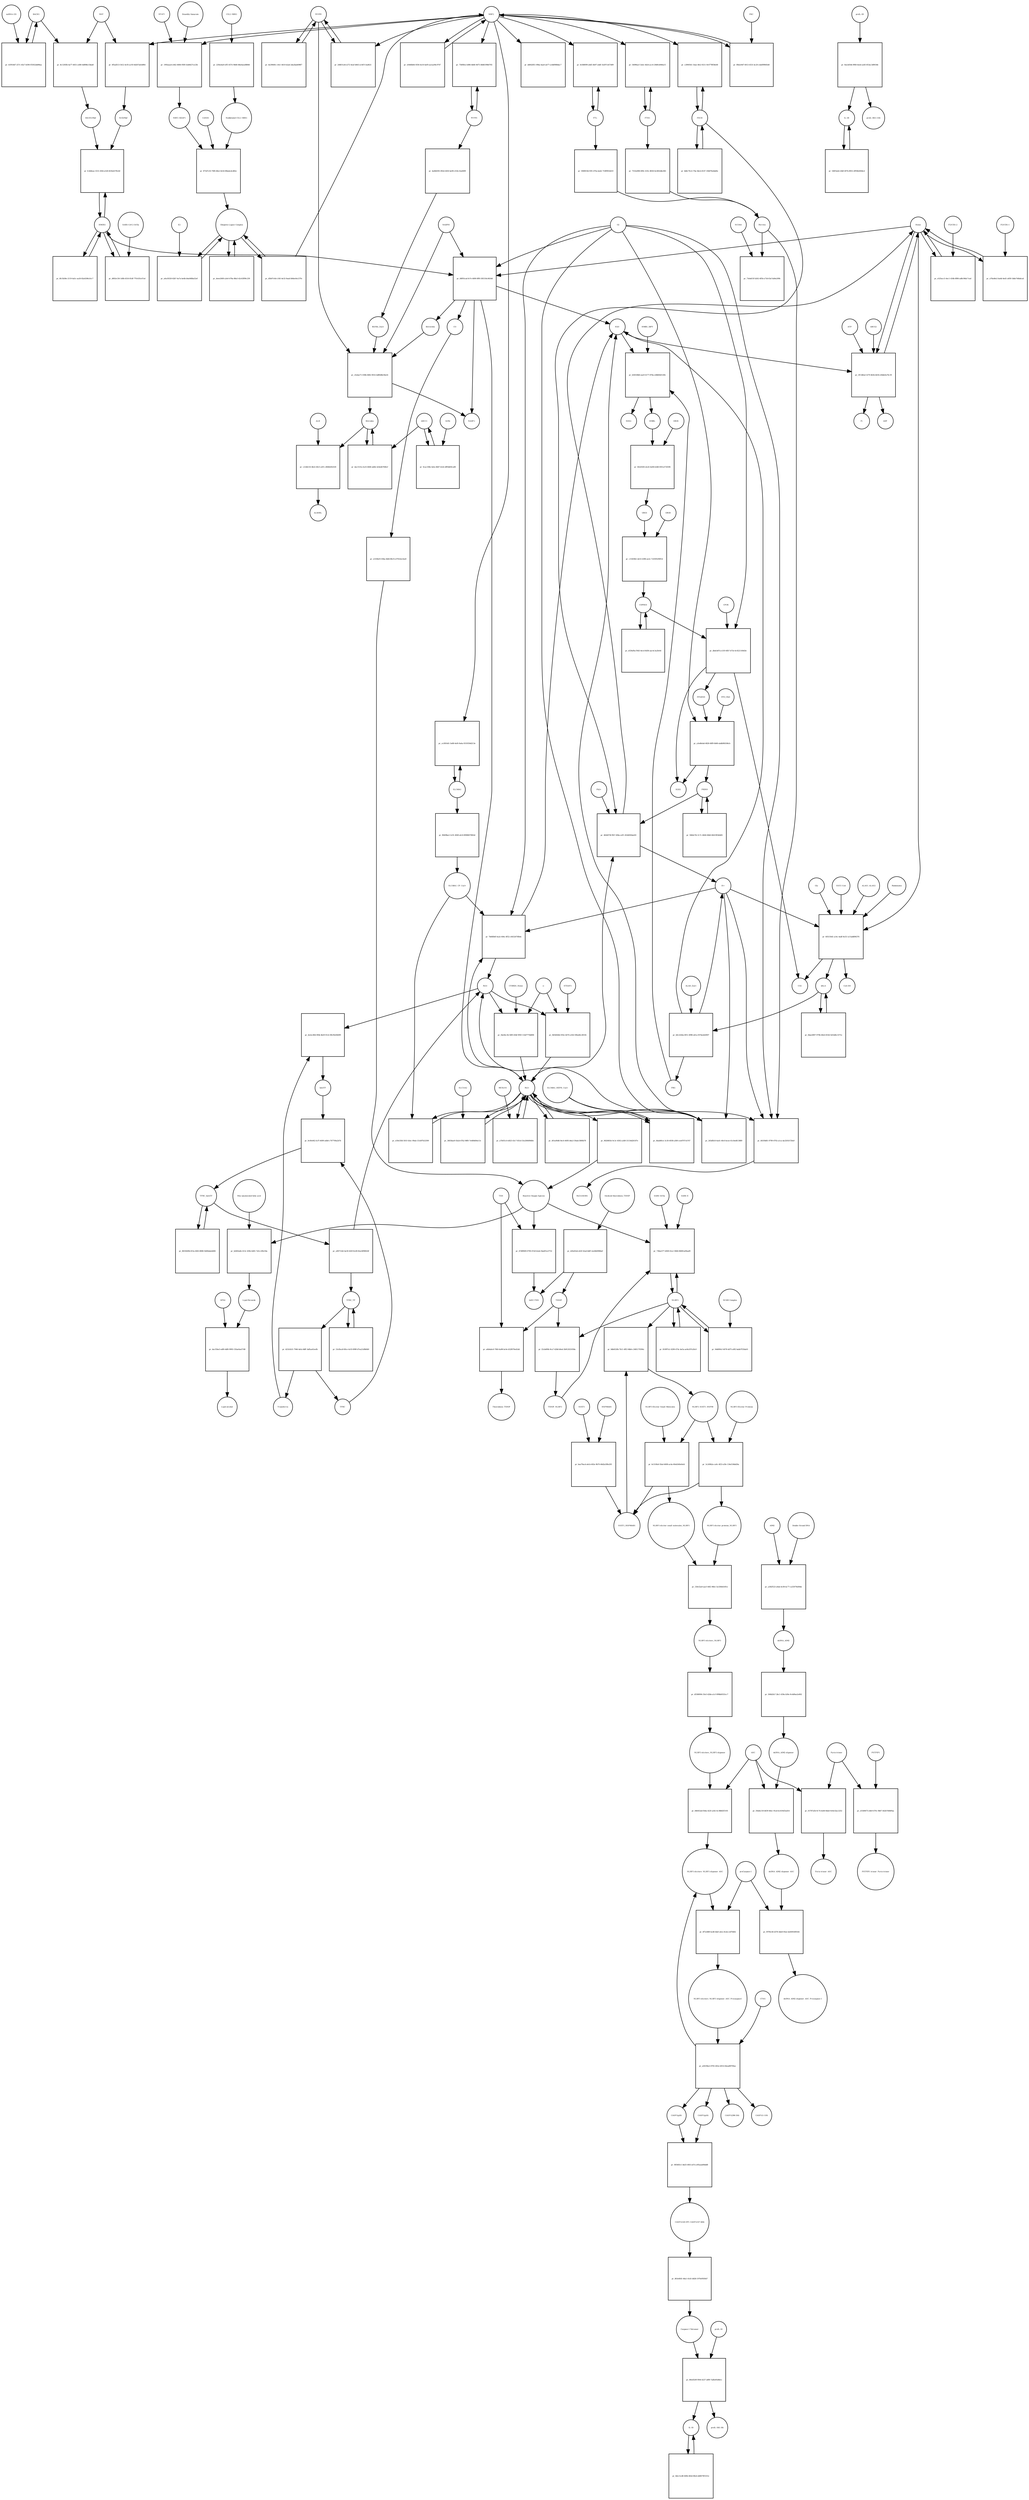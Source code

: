 strict digraph  {
Heme [annotation="urn_miriam_obo.chebi_CHEBI%3A30413", bipartite=0, cls="simple chemical", fontsize=4, label=Heme, shape=circle];
"pr_68f93cad-fe7e-4690-8ff6-585156c843dd" [annotation="", bipartite=1, cls=process, fontsize=4, label="pr_68f93cad-fe7e-4690-8ff6-585156c843dd", shape=square];
Biliverdin [annotation="urn_miriam_obo.chebi_CHEBI%3A17033", bipartite=0, cls="simple chemical", fontsize=4, label=Biliverdin, shape=circle];
HMOX1 [annotation=urn_miriam_uniprot_P09601, bipartite=0, cls=macromolecule, fontsize=4, label=HMOX1, shape=circle];
O2 [annotation="urn_miriam_obo.chebi_CHEBI%3A15379", bipartite=0, cls="simple chemical", fontsize=4, label=O2, shape=circle];
NADPH [annotation="urn_miriam_obo.chebi_CHEBI%3A16474", bipartite=0, cls="simple chemical", fontsize=4, label=NADPH, shape=circle];
H2O [annotation="urn_miriam_obo.chebi_CHEBI%3A15377", bipartite=0, cls="simple chemical", fontsize=4, label=H2O, shape=circle];
"Fe2+" [annotation="urn_miriam_obo.chebi_CHEBI%3A29033", bipartite=0, cls="simple chemical", fontsize=4, label="Fe2+", shape=circle];
"NADP+" [annotation="urn_miriam_obo.chebi_CHEBI%3A18009", bipartite=0, cls="simple chemical", fontsize=4, label="NADP+", shape=circle];
CO [annotation="urn_miriam_obo.chebi_CHEBI%3A17245", bipartite=0, cls="simple chemical", fontsize=4, label=CO, shape=circle];
"pr_e525acc5-4ec1-434b-8f86-ad8c96dc7cad" [annotation="", bipartite=1, cls=process, fontsize=4, label="pr_e525acc5-4ec1-434b-8f86-ad8c96dc7cad", shape=square];
"FLVCR1-2" [annotation=urn_miriam_uniprot_Q9Y5Y0, bipartite=0, cls=macromolecule, fontsize=4, label="FLVCR1-2", shape=circle];
"pr_cfedae71-038b-4682-9032-bd80d8e58a54" [annotation="", bipartite=1, cls=process, fontsize=4, label="pr_cfedae71-038b-4682-9032-bd80d8e58a54", shape=square];
Bilirubin [annotation="urn_miriam_obo.chebi_CHEBI%3A16990", bipartite=0, cls="simple chemical", fontsize=4, label=Bilirubin, shape=circle];
BLVRB [annotation=urn_miriam_uniprot_P30043, bipartite=0, cls=macromolecule, fontsize=4, label=BLVRB, shape=circle];
"BLVRA_Zn2+" [annotation="urn_miriam_obo.chebi_CHEBI%3A29805|urn_miriam_uniprot_P53004", bipartite=0, cls=complex, fontsize=4, label="BLVRA_Zn2+", shape=circle];
"pr_dac1531e-fa33-4640-ab6b-3e9a4b7046cf" [annotation="", bipartite=1, cls=process, fontsize=4, label="pr_dac1531e-fa33-4640-ab6b-3e9a4b7046cf", shape=square];
ABCC1 [annotation=urn_miriam_uniprot_P02768, bipartite=0, cls=macromolecule, fontsize=4, label=ABCC1, shape=circle];
"pr_c21db116-4b22-40c5-a5f1-c864fefb1630" [annotation="", bipartite=1, cls=process, fontsize=4, label="pr_c21db116-4b22-40c5-a5f1-c864fefb1630", shape=square];
ALB [annotation=urn_miriam_uniprot_P02768, bipartite=0, cls=macromolecule, fontsize=4, label=ALB, shape=circle];
"ALB/BIL" [annotation="urn_miriam_uniprot_P02768|urn_miriam_obo.chebi_CHEBI%3A16990", bipartite=0, cls=complex, fontsize=4, label="ALB/BIL", shape=circle];
NRF2 [annotation="", bipartite=0, cls=macromolecule, fontsize=4, label=NRF2, shape=circle];
"pr_0f5ad513-5412-4c05-ac93-6d267ab5d9fd" [annotation="", bipartite=1, cls=process, fontsize=4, label="pr_0f5ad513-5412-4c05-ac93-6d267ab5d9fd", shape=square];
MAF [annotation=urn_miriam_uniprot_O75444, bipartite=0, cls=macromolecule, fontsize=4, label=MAF, shape=circle];
"Nrf2/Maf" [annotation="", bipartite=0, cls=complex, fontsize=4, label="Nrf2/Maf", shape=circle];
"pr_8c1205fb-4a77-4651-a580-4d898e13babf" [annotation="", bipartite=1, cls=process, fontsize=4, label="pr_8c1205fb-4a77-4651-a580-4d898e13babf", shape=square];
BACH1 [annotation=urn_miriam_uniprot_O14867, bipartite=0, cls=macromolecule, fontsize=4, label=BACH1, shape=circle];
"BACH1/Maf" [annotation="", bipartite=0, cls=complex, fontsize=4, label="BACH1/Maf", shape=circle];
"pr_41f918d7-257c-45e7-b590-f55922dd96aa" [annotation="", bipartite=1, cls=process, fontsize=4, label="pr_41f918d7-257c-45e7-b590-f55922dd96aa", shape=square];
"miRNA-155" [annotation=urn_miriam_ncbigene_406947, bipartite=0, cls="nucleic acid feature", fontsize=4, label="miRNA-155", shape=circle];
"pr_fc4d4eac-f231-45fd-a528-825fa6378cb0" [annotation="", bipartite=1, cls=process, fontsize=4, label="pr_fc4d4eac-f231-45fd-a528-825fa6378cb0", shape=square];
PRIN9 [annotation="urn_miriam_obo.chebi_CHEBI%3A15430", bipartite=0, cls="simple chemical", fontsize=4, label=PRIN9, shape=circle];
"pr_4644074f-ffb7-494a-a2f1-454465fdad20" [annotation="", bipartite=1, cls=process, fontsize=4, label="pr_4644074f-ffb7-494a-a2f1-454465fdad20", shape=square];
FECH [annotation=urn_miriam_uniprot_P22830, bipartite=0, cls=macromolecule, fontsize=4, label=FECH, shape=circle];
"Pb2+" [annotation="urn_miriam_obo.chebi_CHEBI%3A27889", bipartite=0, cls="simple chemical", fontsize=4, label="Pb2+", shape=circle];
"H+" [annotation="urn_miriam_obo.chebi_CHEBI%3A15378", bipartite=0, cls="simple chemical", fontsize=4, label="H+", shape=circle];
"SUCC-CoA" [annotation="urn_miriam_obo.chebi_CHEBI%3A57292", bipartite=0, cls="simple chemical", fontsize=4, label="SUCC-CoA", shape=circle];
"pr_605150d1-a14c-4adf-9e35-1a7add896376" [annotation="", bipartite=1, cls=process, fontsize=4, label="pr_605150d1-a14c-4adf-9e35-1a7add896376", shape=square];
dALA [annotation="urn_miriam_obo.chebi_CHEBI%3A356416", bipartite=0, cls="simple chemical", fontsize=4, label=dALA, shape=circle];
ALAS1_ALAS2 [annotation="urn_miriam_uniprot_P13196|urn_miriam_uniprot_P22557", bipartite=0, cls=complex, fontsize=4, label=ALAS1_ALAS2, shape=circle];
Panhematin [annotation="urn_miriam_obo.chebi_CHEBI%3A50385", bipartite=0, cls="simple chemical", fontsize=4, label=Panhematin, shape=circle];
Gly [annotation="urn_miriam_obo.chebi_CHEBI%3A57305", bipartite=0, cls="simple chemical", fontsize=4, label=Gly, shape=circle];
"CoA-SH" [annotation="urn_miriam_obo.chebi_CHEBI%3A15346", bipartite=0, cls="simple chemical", fontsize=4, label="CoA-SH", shape=circle];
CO2 [annotation="urn_miriam_obo.chebi_CHEBI%3A16526", bipartite=0, cls="simple chemical", fontsize=4, label=CO2, shape=circle];
"pr_1992aaa4-e442-4684-95f8-5eb8427ce23b" [annotation="", bipartite=1, cls=process, fontsize=4, label="pr_1992aaa4-e442-4684-95f8-5eb8427ce23b", shape=square];
KEAP1 [annotation=urn_miriam_uniprot_Q14145, bipartite=0, cls=macromolecule, fontsize=4, label=KEAP1, shape=circle];
NRF2_KEAP1 [annotation="urn_miriam_uniprot_Q14145|urn_miriam_uniprot_Q16236", bipartite=0, cls=complex, fontsize=4, label=NRF2_KEAP1, shape=circle];
"Dimethly fumarate" [annotation="urn_miriam_obo.chebi_CHEBI%3A76004", bipartite=0, cls="simple chemical", fontsize=4, label="Dimethly fumarate", shape=circle];
"Ubiquitin Ligase Complex" [annotation="urn_miriam_uniprot_Q14145|urn_miriam_uniprot_Q15843|urn_miriam_uniprot_Q13618|urn_miriam_uniprot_P62877|urn_miriam_uniprot_Q16236|urn_miriam_uniprot_P0CG48|urn_miriam_pubmed_19940261|urn_miriam_interpro_IPR000608", bipartite=0, cls=complex, fontsize=4, label="Ubiquitin Ligase Complex", shape=circle];
"pr_deee2600-a3e0-478a-88a5-42c63f99c239" [annotation="", bipartite=1, cls=process, fontsize=4, label="pr_deee2600-a3e0-478a-88a5-42c63f99c239", shape=square];
"pr_b0c2244a-6f51-4996-a61a-f474ea0ef697" [annotation="", bipartite=1, cls=process, fontsize=4, label="pr_b0c2244a-6f51-4996-a61a-f474ea0ef697", shape=square];
PBG [annotation="urn_miriam_obo.chebi_CHEBI%3A58126", bipartite=0, cls="simple chemical", fontsize=4, label=PBG, shape=circle];
"ALAD_Zn2+" [annotation="urn_miriam_uniprot_P13716|urn_miriam_obo.chebi_CHEBI%3A29105", bipartite=0, cls=complex, fontsize=4, label="ALAD_Zn2+", shape=circle];
"pr_b56558b8-eae9-4177-878a-e48bf6d5149c" [annotation="", bipartite=1, cls=process, fontsize=4, label="pr_b56558b8-eae9-4177-878a-e48bf6d5149c", shape=square];
HMBL [annotation="urn_miriam_obo.chebi_CHEBI%3A57845", bipartite=0, cls="simple chemical", fontsize=4, label=HMBL, shape=circle];
HMBS_DIPY [annotation="urn_miriam_obo.chebi_CHEBI%3A36319|urn_miriam_uniprot_P08397", bipartite=0, cls=complex, fontsize=4, label=HMBS_DIPY, shape=circle];
"NH4+" [annotation="urn_miriam_obo.chebi_CHEBI%3A28938", bipartite=0, cls="simple chemical", fontsize=4, label="NH4+", shape=circle];
"pr_0422f265-dcd3-4e08-b3d8-05f1e372f296" [annotation="", bipartite=1, cls=process, fontsize=4, label="pr_0422f265-dcd3-4e08-b3d8-05f1e372f296", shape=square];
URO3 [annotation="urn_miriam_obo.chebi_CHEBI%3A15437", bipartite=0, cls="simple chemical", fontsize=4, label=URO3, shape=circle];
UROS [annotation=urn_miriam_uniprot_P10746, bipartite=0, cls=macromolecule, fontsize=4, label=UROS, shape=circle];
"pr_c15450b1-de53-4396-ae2c-7c6595290f1d" [annotation="", bipartite=1, cls=process, fontsize=4, label="pr_c15450b1-de53-4396-ae2c-7c6595290f1d", shape=square];
COPRO3 [annotation="urn_miriam_obo.chebi_CHEBI%3A15439", bipartite=0, cls="simple chemical", fontsize=4, label=COPRO3, shape=circle];
UROD [annotation=urn_miriam_uniprot_P06132, bipartite=0, cls=macromolecule, fontsize=4, label=UROD, shape=circle];
"pr_dbdcb87a-e319-4fb7-b73e-6c9221160d3e" [annotation="", bipartite=1, cls=process, fontsize=4, label="pr_dbdcb87a-e319-4fb7-b73e-6c9221160d3e", shape=square];
PPGEN9 [annotation="urn_miriam_obo.chebi_CHEBI%3A15435", bipartite=0, cls="simple chemical", fontsize=4, label=PPGEN9, shape=circle];
CPOX [annotation=urn_miriam_uniprot_P36551, bipartite=0, cls=macromolecule, fontsize=4, label=CPOX, shape=circle];
H2O2 [annotation="urn_miriam_obo.chebi_CHEBI%3A16240", bipartite=0, cls="simple chemical", fontsize=4, label=H2O2, shape=circle];
"pr_a3ed6ebd-4828-48f9-8d40-abdb9fd186cb" [annotation="", bipartite=1, cls=process, fontsize=4, label="pr_a3ed6ebd-4828-48f9-8d40-abdb9fd186cb", shape=square];
PPO_FAD [annotation="urn_miriam_obo.chebi_CHEBI%3A16238|urn_miriam_uniprot_P50336", bipartite=0, cls=complex, fontsize=4, label=PPO_FAD, shape=circle];
"pr_e0446b64-9356-4e10-bef0-aa1aa94c9747" [annotation="", bipartite=1, cls=process, fontsize=4, label="pr_e0446b64-9356-4e10-bef0-aa1aa94c9747", shape=square];
"pr_6bae4907-979b-40e4-810d-5d14d6c3371e" [annotation="", bipartite=1, cls="uncertain process", fontsize=4, label="pr_6bae4907-979b-40e4-810d-5d14d6c3371e", shape=square];
"pr_ef29af6a-f9d3-4ecd-8d36-aac4c3a2fe0d" [annotation="", bipartite=1, cls="uncertain process", fontsize=4, label="pr_ef29af6a-f9d3-4ecd-8d36-aac4c3a2fe0d", shape=square];
"pr_56b0e7b1-fc7c-4646-84b0-66419f2b0df2" [annotation="", bipartite=1, cls="uncertain process", fontsize=4, label="pr_56b0e7b1-fc7c-4646-84b0-66419f2b0df2", shape=square];
"Poly-unsaturated fatty acid" [annotation="urn_miriam_obo.chebi_CHEBI%3A26208", bipartite=0, cls="simple chemical", fontsize=4, label="Poly-unsaturated fatty acid", shape=circle];
"pr_b2665a8e-413c-439e-b401-7efcc2fb234a" [annotation="", bipartite=1, cls=process, fontsize=4, label="pr_b2665a8e-413c-439e-b401-7efcc2fb234a", shape=square];
"Lipid Peroxide" [annotation="urn_miriam_obo.chebi_CHEBI%3A61051", bipartite=0, cls="simple chemical", fontsize=4, label="Lipid Peroxide", shape=circle];
"Reactive Oxygen Species" [annotation="urn_miriam_obo.chebi_CHEBI%3A26523", bipartite=0, cls="simple chemical", fontsize=4, label="Reactive Oxygen Species", shape=circle];
"pr_661f0d81-9799-4792-a1ca-da3201b729a9" [annotation="", bipartite=1, cls=process, fontsize=4, label="pr_661f0d81-9799-4792-a1ca-da3201b729a9", shape=square];
"Fe(3+)O(OH)" [annotation="urn_miriam_obo.chebi_CHEBI%3A78619", bipartite=0, cls="simple chemical", fontsize=4, label="Fe(3+)O(OH)", shape=circle];
Ferritin [annotation=urn_miriam_uniprot_P02794, bipartite=0, cls=complex, fontsize=4, label=Ferritin, shape=circle];
"pr_e59e35fd-501f-43ec-99ab-151d97b32599" [annotation="", bipartite=1, cls=process, fontsize=4, label="pr_e59e35fd-501f-43ec-99ab-151d97b32599", shape=square];
"SLC40A1_CP_Cu2+" [annotation="urn_miriam_uniprot_P00450|urn_miriam_uniprot_Q9NP59|urn_miriam_obo.chebi_CHEBI%3A29036", bipartite=0, cls=complex, fontsize=4, label="SLC40A1_CP_Cu2+", shape=circle];
"pr_7b66fb6f-0a2e-404c-8f52-c6632470fb4c" [annotation="", bipartite=1, cls=process, fontsize=4, label="pr_7b66fb6f-0a2e-404c-8f52-c6632470fb4c", shape=square];
"Fe3+" [annotation="urn_miriam_obo.chebi_CHEBI%3A29034", bipartite=0, cls="simple chemical", fontsize=4, label="Fe3+", shape=circle];
SLC40A1 [annotation=urn_miriam_ncbigene_30061, bipartite=0, cls="nucleic acid feature", fontsize=4, label=SLC40A1, shape=circle];
"pr_ce3816d1-5e88-4ef4-9a4a-9319356d213e" [annotation="", bipartite=1, cls=process, fontsize=4, label="pr_ce3816d1-5e88-4ef4-9a4a-9319356d213e", shape=square];
FTH1 [annotation=urn_miriam_ncbigene_2495, bipartite=0, cls="nucleic acid feature", fontsize=4, label=FTH1, shape=circle];
"pr_54096acf-3edc-4424-acc6-29d9cb946a15" [annotation="", bipartite=1, cls=process, fontsize=4, label="pr_54096acf-3edc-4424-acc6-29d9cb946a15", shape=square];
FTL [annotation=urn_miriam_ncbigene_2512, bipartite=0, cls="nucleic acid feature", fontsize=4, label=FTL, shape=circle];
"pr_fe568099-a4d5-4b97-a4df-1b297cb57d09" [annotation="", bipartite=1, cls=process, fontsize=4, label="pr_fe568099-a4d5-4b97-a4df-1b297cb57d09", shape=square];
"pr_7553e898-699c-419c-8658-0e3602dbc861" [annotation="", bipartite=1, cls=process, fontsize=4, label="pr_7553e898-699c-419c-8658-0e3602dbc861", shape=square];
"pr_596f819d-f5f5-470a-bed2-710fff81b619" [annotation="", bipartite=1, cls=process, fontsize=4, label="pr_596f819d-f5f5-470a-bed2-710fff81b619", shape=square];
"pr_c2900541-1bae-4fe2-9211-9c6778f58e68" [annotation="", bipartite=1, cls=process, fontsize=4, label="pr_c2900541-1bae-4fe2-9211-9c6778f58e68", shape=square];
"pr_bb8c7fcd-17be-4bcb-8147-10b876ebbd0e" [annotation="", bipartite=1, cls=process, fontsize=4, label="pr_bb8c7fcd-17be-4bcb-8147-10b876ebbd0e", shape=square];
"pr_6fc5b36e-2119-4a5c-aa26-82a0206cb1c7" [annotation="", bipartite=1, cls=process, fontsize=4, label="pr_6fc5b36e-2119-4a5c-aa26-82a0206cb1c7", shape=square];
BLVRA [annotation=urn_miriam_ncbigene_644, bipartite=0, cls="nucleic acid feature", fontsize=4, label=BLVRA, shape=circle];
"pr_756f6fe2-bf86-4b66-9d75-48d6199b0765" [annotation="", bipartite=1, cls=process, fontsize=4, label="pr_756f6fe2-bf86-4b66-9d75-48d6199b0765", shape=square];
"pr_248b7a3d-e272-4eaf-b843-a1447c5ad621" [annotation="", bipartite=1, cls=process, fontsize=4, label="pr_248b7a3d-e272-4eaf-b843-a1447c5ad621", shape=square];
"pr_4e29649c-c0e1-4410-b2ad-2da2bab698f7" [annotation="", bipartite=1, cls=process, fontsize=4, label="pr_4e29649c-c0e1-4410-b2ad-2da2bab698f7", shape=square];
"pr_4a68d595-092d-4450-be90-cf24c32a6699" [annotation="", bipartite=1, cls=process, fontsize=4, label="pr_4a68d595-092d-4450-be90-cf24c32a6699", shape=square];
"pr_f8409ba3-3c91-4949-afc8-89980670fb5d" [annotation="", bipartite=1, cls=process, fontsize=4, label="pr_f8409ba3-3c91-4949-afc8-89980670fb5d", shape=square];
"pr_73ebd15f-b262-4f5b-a73d-63a7ab9a209b" [annotation="", bipartite=1, cls=process, fontsize=4, label="pr_73ebd15f-b262-4f5b-a73d-63a7ab9a209b", shape=square];
NCOA4 [annotation=urn_miriam_uniprot_Q13772, bipartite=0, cls=macromolecule, fontsize=4, label=NCOA4, shape=circle];
"pr_5be9ec3b-56f0-45bf-995f-114d7776d696" [annotation="", bipartite=1, cls=process, fontsize=4, label="pr_5be9ec3b-56f0-45bf-995f-114d7776d696", shape=square];
CYBRD1_Heme [annotation="urn_miriam_uniprot_Q53TN4|urn_miriam_obo.chebi_CHEBI%3A30413", bipartite=0, cls=complex, fontsize=4, label=CYBRD1_Heme, shape=circle];
"e-" [annotation="urn_miriam_obo.chebi_CHEBI%3A10545", bipartite=0, cls="simple chemical", fontsize=4, label="e-", shape=circle];
"pr_3603bae9-5b2d-47b2-98f0-7e480d04e13c" [annotation="", bipartite=1, cls=process, fontsize=4, label="pr_3603bae9-5b2d-47b2-98f0-7e480d04e13c", shape=square];
SLC11A2 [annotation=urn_miriam_uniprot_P49281, bipartite=0, cls=macromolecule, fontsize=4, label=SLC11A2, shape=circle];
"pr_dac55be3-edf6-4df6-9993-15fae0ae57d8" [annotation="", bipartite=1, cls=process, fontsize=4, label="pr_dac55be3-edf6-4df6-9993-15fae0ae57d8", shape=square];
"Lipid alcohol" [annotation="urn_miriam_obo.chebi_CHEBI%3A24026", bipartite=0, cls="simple chemical", fontsize=4, label="Lipid alcohol", shape=circle];
GPX4 [annotation=urn_miriam_uniprot_P36969, bipartite=0, cls=macromolecule, fontsize=4, label=GPX4, shape=circle];
"pr_d002e136-1d0b-4516-81df-77fc635c47a4" [annotation="", bipartite=1, cls=process, fontsize=4, label="pr_d002e136-1d0b-4516-81df-77fc635c47a4", shape=square];
"SARS-CoV-2 Orf3a" [annotation="urn_miriam_uniprot_P0DTC3|urn_miriam_taxonomy_2697049", bipartite=0, cls=macromolecule, fontsize=4, label="SARS-CoV-2 Orf3a", shape=circle];
"pr_9626803e-9c3c-4592-a3d9-31154d26187e" [annotation="", bipartite=1, cls=process, fontsize=4, label="pr_9626803e-9c3c-4592-a3d9-31154d26187e", shape=square];
"pr_0cac108e-4efa-48d7-b1d2-dff0dd5fca80" [annotation="", bipartite=1, cls=process, fontsize=4, label="pr_0cac108e-4efa-48d7-b1d2-dff0dd5fca80", shape=square];
Orf9c [annotation=urn_miriam_taxonomy_2697049, bipartite=0, cls=macromolecule, fontsize=4, label=Orf9c, shape=circle];
CUL3_RBX1 [annotation="urn_miriam_uniprot_Q13618|urn_miriam_uniprot_P62877", bipartite=0, cls=complex, fontsize=4, label=CUL3_RBX1, shape=circle];
"pr_229eeba9-eff3-457e-9b66-68a0aea88846" [annotation="", bipartite=1, cls=process, fontsize=4, label="pr_229eeba9-eff3-457e-9b66-68a0aea88846", shape=square];
"Neddylated CUL3_RBX1" [annotation="urn_miriam_uniprot_Q15843|urn_miriam_uniprot_Q13618|urn_miriam_uniprot_P62877", bipartite=0, cls=complex, fontsize=4, label="Neddylated CUL3_RBX1", shape=circle];
"pr_dd042851-09ba-4aa0-ab77-a1dbf988dac7" [annotation="", bipartite=1, cls=process, fontsize=4, label="pr_dd042851-09ba-4aa0-ab77-a1dbf988dac7", shape=square];
"pr_875d7c03-76f8-48e2-8cfd-00babcdcd82e" [annotation="", bipartite=1, cls=process, fontsize=4, label="pr_875d7c03-76f8-48e2-8cfd-00babcdcd82e", shape=square];
CAND1 [annotation=urn_miriam_uniprot_Q86VP6, bipartite=0, cls=macromolecule, fontsize=4, label=CAND1, shape=circle];
E2 [annotation=urn_miriam_interpro_IPR000608, bipartite=0, cls=macromolecule, fontsize=4, label=E2, shape=circle];
"pr_a0a18320-62b7-4a7a-be4b-b4a048ba52ef" [annotation="", bipartite=1, cls=process, fontsize=4, label="pr_a0a18320-62b7-4a7a-be4b-b4a048ba52ef", shape=square];
"pr_f8b2e9d7-6013-4531-bc20-cda6f9f665d0" [annotation="", bipartite=1, cls=process, fontsize=4, label="pr_f8b2e9d7-6013-4531-bc20-cda6f9f665d0", shape=square];
PKC [annotation="urn_miriam_pubmed_12198130|urn_miriam_interpro_IPR012233", bipartite=0, cls=macromolecule, fontsize=4, label=PKC, shape=circle];
"pr_a78a46e2-ba4d-4ed1-a859-3dde744bdcad" [annotation="", bipartite=1, cls=process, fontsize=4, label="pr_a78a46e2-ba4d-4ed1-a859-3dde744bdcad", shape=square];
"FLVCR1-1" [annotation=urn_miriam_uniprot_Q9Y5Y0, bipartite=0, cls=macromolecule, fontsize=4, label="FLVCR1-1", shape=circle];
"pr_3f13dfad-3279-4b5b-b634-e9dde0a76c39" [annotation="", bipartite=1, cls=process, fontsize=4, label="pr_3f13dfad-3279-4b5b-b634-e9dde0a76c39", shape=square];
ABCG2 [annotation=urn_miriam_uniprot_Q9UNQ0, bipartite=0, cls="macromolecule multimer", fontsize=4, label=ABCG2, shape=circle];
ATP [annotation="urn_miriam_obo.chebi_CHEBI%3A30616", bipartite=0, cls="simple chemical", fontsize=4, label=ATP, shape=circle];
Pi [annotation="urn_miriam_obo.chebi_CHEBI%3A18367", bipartite=0, cls="simple chemical", fontsize=4, label=Pi, shape=circle];
ADP [annotation="urn_miriam_obo.chebi_CHEBI%3A456216", bipartite=0, cls="simple chemical", fontsize=4, label=ADP, shape=circle];
"pr_4bab80ce-3c30-4938-a369-cee8707cb747" [annotation="", bipartite=1, cls=process, fontsize=4, label="pr_4bab80ce-3c30-4938-a369-cee8707cb747", shape=square];
"SLC40A1_HEPH_Cu2+" [annotation="urn_miriam_uniprot_Q9BQS7|urn_miriam_uniprot_Q9NP59|urn_miriam_obo.chebi_CHEBI%3A28694", bipartite=0, cls=complex, fontsize=4, label="SLC40A1_HEPH_Cu2+", shape=circle];
"pr_265dfb10-6a41-40c0-bcee-61c8ed613889" [annotation="", bipartite=1, cls=process, fontsize=4, label="pr_265dfb10-6a41-40c0-bcee-61c8ed613889", shape=square];
"pr_4e2ec864-9f4b-4b29-9122-89cf0ef460f9" [annotation="", bipartite=1, cls=process, fontsize=4, label="pr_4e2ec864-9f4b-4b29-9122-89cf0ef460f9", shape=square];
Transferrin [annotation=urn_miriam_uniprot_P02787, bipartite=0, cls=macromolecule, fontsize=4, label=Transferrin, shape=circle];
holoTF [annotation="urn_miriam_uniprot_P02787|urn_miriam_obo.chebi_CHEBI%3A29034", bipartite=0, cls=complex, fontsize=4, label=holoTF, shape=circle];
TFRC [annotation=urn_miriam_uniprot_P02786, bipartite=0, cls="macromolecule multimer", fontsize=4, label=TFRC, shape=circle];
"pr_9c0fe062-fa7f-4699-a4b8-c767709a2b7b" [annotation="", bipartite=1, cls=process, fontsize=4, label="pr_9c0fe062-fa7f-4699-a4b8-c767709a2b7b", shape=square];
TFRC_holoTF [annotation="urn_miriam_uniprot_P02787|urn_miriam_obo.chebi_CHEBI%3A29034|urn_miriam_uniprot_P02786", bipartite=0, cls=complex, fontsize=4, label=TFRC_holoTF, shape=circle];
"pr_8655649b-815a-4fd5-8088-5b0fdabeb606" [annotation="", bipartite=1, cls=process, fontsize=4, label="pr_8655649b-815a-4fd5-8088-5b0fdabeb606", shape=square];
"pr_a96715d2-be30-443f-8cd9-82a24f98024f" [annotation="", bipartite=1, cls=process, fontsize=4, label="pr_a96715d2-be30-443f-8cd9-82a24f98024f", shape=square];
TFRC_TF [annotation="urn_miriam_uniprot_P02787|urn_miriam_uniprot_P02786", bipartite=0, cls=complex, fontsize=4, label=TFRC_TF, shape=circle];
"pr_9d54044b-935e-4470-a164-596a46c28104" [annotation="", bipartite=1, cls=process, fontsize=4, label="pr_9d54044b-935e-4470-a164-596a46c28104", shape=square];
STEAP3 [annotation=urn_miriam_uniprot_Q658P3, bipartite=0, cls=macromolecule, fontsize=4, label=STEAP3, shape=circle];
"pr_a7b931c0-d025-43c7-851d-55e208499d0e" [annotation="", bipartite=1, cls=process, fontsize=4, label="pr_a7b931c0-d025-43c7-851d-55e208499d0e", shape=square];
MCOLN1 [annotation=urn_miriam_uniprot_Q9GZU1, bipartite=0, cls=macromolecule, fontsize=4, label=MCOLN1, shape=circle];
"pr_401a90d6-9ec6-4695-b6a3-59adc5806b78" [annotation="", bipartite=1, cls=process, fontsize=4, label="pr_401a90d6-9ec6-4695-b6a3-59adc5806b78", shape=square];
"pr_53cfbca9-8fce-4c03-899f-d7ea21d9b0b9" [annotation="", bipartite=1, cls=process, fontsize=4, label="pr_53cfbca9-8fce-4c03-899f-d7ea21d9b0b9", shape=square];
"pr_421b1b31-7946-4efa-8dff-3affaa41eefb" [annotation="", bipartite=1, cls=process, fontsize=4, label="pr_421b1b31-7946-4efa-8dff-3affaa41eefb", shape=square];
"pr_d5b07c6d-c545-4e32-9aad-b9dee9a127fe" [annotation="", bipartite=1, cls=process, fontsize=4, label="pr_d5b07c6d-c545-4e32-9aad-b9dee9a127fe", shape=square];
"Oxidized thioredoxin_TXNIP" [annotation="urn_miriam_uniprot_P10599|urn_miriam_uniprot_Q9H3M7", bipartite=0, cls=complex, fontsize=4, label="Oxidized thioredoxin_TXNIP", shape=circle];
"pr_d2fa65eb-e62f-42ad-bbff-2ee6b6996bef" [annotation="", bipartite=1, cls=process, fontsize=4, label="pr_d2fa65eb-e62f-42ad-bbff-2ee6b6996bef", shape=square];
TXNIP [annotation=urn_miriam_uniprot_Q9H3M7, bipartite=0, cls=macromolecule, fontsize=4, label=TXNIP, shape=circle];
"2xHC-TXN" [annotation=urn_miriam_uniprot_P10599, bipartite=0, cls=macromolecule, fontsize=4, label="2xHC-TXN", shape=circle];
NLRP3 [annotation=urn_miriam_uniprot_Q96P20, bipartite=0, cls=macromolecule, fontsize=4, label=NLRP3, shape=circle];
"pr_04d690cf-4678-4d75-a9f2-babb7f35da01" [annotation="", bipartite=1, cls=process, fontsize=4, label="pr_04d690cf-4678-4d75-a9f2-babb7f35da01", shape=square];
"Nf-KB Complex" [annotation="urn_miriam_uniprot_P19838|urn_miriam_uniprot_Q04206|urn_miriam_uniprot_Q00653", bipartite=0, cls=complex, fontsize=4, label="Nf-KB Complex", shape=circle];
"pr_810f97a1-6290-474c-be5a-ae9a187e26c0" [annotation="", bipartite=1, cls=process, fontsize=4, label="pr_810f97a1-6290-474c-be5a-ae9a187e26c0", shape=square];
TXN [annotation=urn_miriam_uniprot_P10599, bipartite=0, cls=macromolecule, fontsize=4, label=TXN, shape=circle];
"pr_47d9f609-0790-47e8-b2ab-5ba6f1ecf732" [annotation="", bipartite=1, cls=process, fontsize=4, label="pr_47d9f609-0790-47e8-b2ab-5ba6f1ecf732", shape=square];
"pr_a4b4abc6-76fd-4a98-bc0e-b52f670ed1dd" [annotation="", bipartite=1, cls=process, fontsize=4, label="pr_a4b4abc6-76fd-4a98-bc0e-b52f670ed1dd", shape=square];
Thioredoxin_TXNIP [annotation="urn_miriam_uniprot_P10599|urn_miriam_uniprot_Q9H3M7", bipartite=0, cls=complex, fontsize=4, label=Thioredoxin_TXNIP, shape=circle];
HSP90AB1 [annotation=urn_miriam_uniprot_P08238, bipartite=0, cls=macromolecule, fontsize=4, label=HSP90AB1, shape=circle];
"pr_baa79acd-a6cb-402e-9b70-46d2a5f8e205" [annotation="", bipartite=1, cls=process, fontsize=4, label="pr_baa79acd-a6cb-402e-9b70-46d2a5f8e205", shape=square];
SUGT1 [annotation=urn_miriam_uniprot_Q9Y2Z0, bipartite=0, cls=macromolecule, fontsize=4, label=SUGT1, shape=circle];
SUGT1_HSP90AB1 [annotation="urn_miriam_uniprot_P08238|urn_miriam_uniprot_Q9Y2Z0", bipartite=0, cls=complex, fontsize=4, label=SUGT1_HSP90AB1, shape=circle];
"pr_8db4520b-7b11-4ff2-9db4-c3481170394c" [annotation="", bipartite=1, cls=process, fontsize=4, label="pr_8db4520b-7b11-4ff2-9db4-c3481170394c", shape=square];
NLRP3_SUGT1_HSP90 [annotation="urn_miriam_uniprot_P08238|urn_miriam_uniprot_Q96P20|urn_miriam_uniprot_Q9Y2Z0", bipartite=0, cls=complex, fontsize=4, label=NLRP3_SUGT1_HSP90, shape=circle];
"pr_f2cbd00b-9ca7-428d-b0ed-3b912021058a" [annotation="", bipartite=1, cls=process, fontsize=4, label="pr_f2cbd00b-9ca7-428d-b0ed-3b912021058a", shape=square];
TXNIP_NLRP3 [annotation="urn_miriam_uniprot_Q9H3M7|urn_miriam_uniprot_Q96P20", bipartite=0, cls=complex, fontsize=4, label=TXNIP_NLRP3, shape=circle];
"NLRP3 Elicitor Proteins" [annotation="urn_miriam_uniprot_P05067|urn_miriam_uniprot_P09616", bipartite=0, cls=macromolecule, fontsize=4, label="NLRP3 Elicitor Proteins", shape=circle];
"pr_3c249b2a-ca0c-4f23-a5fe-134e534bd26a" [annotation="", bipartite=1, cls=process, fontsize=4, label="pr_3c249b2a-ca0c-4f23-a5fe-134e534bd26a", shape=square];
"NLRP3 elicitor proteins_NLRP3" [annotation="urn_miriam_uniprot_P09616|urn_miriam_uniprot_P05067|urn_miriam_uniprot_Q96P20", bipartite=0, cls=complex, fontsize=4, label="NLRP3 elicitor proteins_NLRP3", shape=circle];
"NLRP3 Elicitor Small Molecules" [annotation="urn_miriam_obo.chebi_CHEBI%3A46661|urn_miriam_obo.chebi_CHEBI%3A16336|urn_miriam_obo.chebi_CHEBI%3A30563", bipartite=0, cls="simple chemical", fontsize=4, label="NLRP3 Elicitor Small Molecules", shape=circle];
"pr_6c510fa0-5fad-4608-ac4a-60eb540e0eb1" [annotation="", bipartite=1, cls=process, fontsize=4, label="pr_6c510fa0-5fad-4608-ac4a-60eb540e0eb1", shape=square];
"NLRP3 elicitor small molecules_NLRP3" [annotation="urn_miriam_obo.chebi_CHEBI%3A46661|urn_miriam_obo.chebi_CHEBI%3A16336|urn_miriam_obo.chebi_CHEBI%3A30563|urn_miriam_uniprot_Q96P20", bipartite=0, cls=complex, fontsize=4, label="NLRP3 elicitor small molecules_NLRP3", shape=circle];
"pr_53fe52a9-aacf-44f2-96b1-5e330b410f1e" [annotation="", bipartite=1, cls=process, fontsize=4, label="pr_53fe52a9-aacf-44f2-96b1-5e330b410f1e", shape=square];
"NLRP3 elicitors_NLRP3" [annotation="urn_miriam_uniprot_P05067|urn_miriam_uniprot_P09616|urn_miriam_uniprot_P08238|urn_miriam_uniprot_Q96P20|urn_miriam_uniprot_Q9Y2Z0|urn_miriam_obo.chebi_CHEBI%3A46661|urn_miriam_obo.chebi_CHEBI%3A16336|urn_miriam_obo.chebi_CHEBI%3A30563", bipartite=0, cls=complex, fontsize=4, label="NLRP3 elicitors_NLRP3", shape=circle];
"pr_d5586904-35e5-42bb-a1cf-099bb9333cc7" [annotation="", bipartite=1, cls=process, fontsize=4, label="pr_d5586904-35e5-42bb-a1cf-099bb9333cc7", shape=square];
"NLRP3 elicitors_NLRP3 oligomer" [annotation="urn_miriam_obo.chebi_CHEBI%3A36080", bipartite=0, cls="complex multimer", fontsize=4, label="NLRP3 elicitors_NLRP3 oligomer", shape=circle];
"pr_846452a6-fb4a-422f-a242-4c38b82f3105" [annotation="", bipartite=1, cls=process, fontsize=4, label="pr_846452a6-fb4a-422f-a242-4c38b82f3105", shape=square];
ASC [annotation=urn_miriam_uniprot_Q9ULZ3, bipartite=0, cls=macromolecule, fontsize=4, label=ASC, shape=circle];
"NLRP3 elicitors_NLRP3 oligomer_ASC" [annotation="urn_miriam_uniprot_Q9ULZ3|urn_miriam_obo.chebi_CHEBI%3A36080", bipartite=0, cls="complex multimer", fontsize=4, label="NLRP3 elicitors_NLRP3 oligomer_ASC", shape=circle];
"pr_0f7a588f-bcd8-4def-a4ce-8cdcc2d70d02" [annotation="", bipartite=1, cls=process, fontsize=4, label="pr_0f7a588f-bcd8-4def-a4ce-8cdcc2d70d02", shape=square];
"proCaspase-1" [annotation=urn_miriam_uniprot_P29466, bipartite=0, cls=macromolecule, fontsize=4, label="proCaspase-1", shape=circle];
"NLRP3 elicitors_NLRP3 oligomer_ASC_Procaspase1" [annotation="urn_miriam_uniprot_P29466|urn_miriam_uniprot_Q9ULZ3", bipartite=0, cls="complex multimer", fontsize=4, label="NLRP3 elicitors_NLRP3 oligomer_ASC_Procaspase1", shape=circle];
"pr_01787a5b-9c74-4e40-8da6-9c8e32ac2252" [annotation="", bipartite=1, cls=process, fontsize=4, label="pr_01787a5b-9c74-4e40-8da6-9c8e32ac2252", shape=square];
"Pyrin trimer" [annotation=urn_miriam_uniprot_O15553, bipartite=0, cls=complex, fontsize=4, label="Pyrin trimer", shape=circle];
"Pyrin trimer_ASC" [annotation="urn_miriam_uniprot_O15553|urn_miriam_uniprot_Q9ULZ3", bipartite=0, cls=complex, fontsize=4, label="Pyrin trimer_ASC", shape=circle];
"pr_e5549475-e8e9-470c-9b67-442b740bf9aa" [annotation="", bipartite=1, cls=process, fontsize=4, label="pr_e5549475-e8e9-470c-9b67-442b740bf9aa", shape=square];
PSTPIP1 [annotation=urn_miriam_uniprot_O43586, bipartite=0, cls="macromolecule multimer", fontsize=4, label=PSTPIP1, shape=circle];
"PSTPIP1 trimer_Pyrin trimer" [annotation="urn_miriam_uniprot_O15553|urn_miriam_uniprot_O43586", bipartite=0, cls=complex, fontsize=4, label="PSTPIP1 trimer_Pyrin trimer", shape=circle];
"Double Strand DNA" [annotation="urn_miriam_obo.chebi_CHEBI%3A16991", bipartite=0, cls="simple chemical", fontsize=4, label="Double Strand DNA", shape=circle];
"pr_a382f523-a9ab-4c09-bc77-ca55979e89de" [annotation="", bipartite=1, cls=process, fontsize=4, label="pr_a382f523-a9ab-4c09-bc77-ca55979e89de", shape=square];
dsDNA_AIM2 [annotation="urn_miriam_obo.chebi_CHEBI%3A16991|urn_miriam_uniprot_O14862", bipartite=0, cls=complex, fontsize=4, label=dsDNA_AIM2, shape=circle];
AIM2 [annotation=urn_miriam_uniprot_O14862, bipartite=0, cls=macromolecule, fontsize=4, label=AIM2, shape=circle];
"pr_364b2fa7-2bc1-439a-b30e-9c4d9ae2e802" [annotation="", bipartite=1, cls=process, fontsize=4, label="pr_364b2fa7-2bc1-439a-b30e-9c4d9ae2e802", shape=square];
"dsDNA_AIM2 oligomer" [annotation="urn_miriam_obo.chebi_CHEBI%3A36080", bipartite=0, cls=complex, fontsize=4, label="dsDNA_AIM2 oligomer", shape=circle];
"pr_59a8a118-b639-46ec-91a4-bc419ef2ad14" [annotation="", bipartite=1, cls=process, fontsize=4, label="pr_59a8a118-b639-46ec-91a4-bc419ef2ad14", shape=square];
"dsDNA_AIM2 oligomer_ASC" [annotation="urn_miriam_obo.chebi_CHEBI%3A36080|urn_miriam_uniprot_Q9ULZ3", bipartite=0, cls=complex, fontsize=4, label="dsDNA_AIM2 oligomer_ASC", shape=circle];
"pr_f97f6c40-d376-4de8-95ee-be60916f0544" [annotation="", bipartite=1, cls=process, fontsize=4, label="pr_f97f6c40-d376-4de8-95ee-be60916f0544", shape=square];
"dsDNA_AIM2 oligomer_ASC_Procaspase-1" [annotation="", bipartite=0, cls=complex, fontsize=4, label="dsDNA_AIM2 oligomer_ASC_Procaspase-1", shape=circle];
"pr_a0419be2-8765-402e-b914-64eadf8706ac" [annotation="", bipartite=1, cls=process, fontsize=4, label="pr_a0419be2-8765-402e-b914-64eadf8706ac", shape=square];
"CASP1(p20)" [annotation=urn_miriam_uniprot_P29466, bipartite=0, cls=macromolecule, fontsize=4, label="CASP1(p20)", shape=circle];
CTSG [annotation=urn_miriam_uniprot_P08311, bipartite=0, cls=macromolecule, fontsize=4, label=CTSG, shape=circle];
"CASP1(298-316)" [annotation=urn_miriam_uniprot_P29466, bipartite=0, cls=macromolecule, fontsize=4, label="CASP1(298-316)", shape=circle];
"CASP1(1-119)" [annotation=urn_miriam_uniprot_P29466, bipartite=0, cls=macromolecule, fontsize=4, label="CASP1(1-119)", shape=circle];
"CASP1(p10)" [annotation=urn_miriam_uniprot_P29466, bipartite=0, cls=macromolecule, fontsize=4, label="CASP1(p10)", shape=circle];
"pr_085483c1-bb25-4f43-a47a-a95aaab9bdd8" [annotation="", bipartite=1, cls=process, fontsize=4, label="pr_085483c1-bb25-4f43-a47a-a95aaab9bdd8", shape=square];
"CASP1(120-197)_CASP1(317-404)" [annotation=urn_miriam_uniprot_P29466, bipartite=0, cls=complex, fontsize=4, label="CASP1(120-197)_CASP1(317-404)", shape=circle];
"pr_803e6fd1-46a1-41d1-b828-197fef95f447" [annotation="", bipartite=1, cls=process, fontsize=4, label="pr_803e6fd1-46a1-41d1-b828-197fef95f447", shape=square];
"Caspase-1 Tetramer" [annotation=urn_miriam_uniprot_P29466, bipartite=0, cls="complex multimer", fontsize=4, label="Caspase-1 Tetramer", shape=circle];
"proIL-1B" [annotation=urn_miriam_uniprot_P01584, bipartite=0, cls=macromolecule, fontsize=4, label="proIL-1B", shape=circle];
"pr_9ae2d54b-9f68-4eed-a2d5-853ac3d9034b" [annotation="", bipartite=1, cls=process, fontsize=4, label="pr_9ae2d54b-9f68-4eed-a2d5-853ac3d9034b", shape=square];
"IL-1B" [annotation=urn_miriam_uniprot_P01584, bipartite=0, cls=macromolecule, fontsize=4, label="IL-1B", shape=circle];
"proIL-1B(1-116)" [annotation=urn_miriam_uniprot_P01584, bipartite=0, cls=macromolecule, fontsize=4, label="proIL-1B(1-116)", shape=circle];
"pr_540f3ab4-26df-497b-8953-2ff94b369dcd" [annotation="", bipartite=1, cls="omitted process", fontsize=4, label="pr_540f3ab4-26df-497b-8953-2ff94b369dcd", shape=square];
"pr_738ae577-d049-41a1-9466-86081a09aaf8" [annotation="", bipartite=1, cls=process, fontsize=4, label="pr_738ae577-d049-41a1-9466-86081a09aaf8", shape=square];
"SARS E" [annotation=urn_miriam_uniprot_P59637, bipartite=0, cls=macromolecule, fontsize=4, label="SARS E", shape=circle];
"SARS Orf3a" [annotation=urn_miriam_uniprot_P59632, bipartite=0, cls=macromolecule, fontsize=4, label="SARS Orf3a", shape=circle];
"proIL-18" [annotation=urn_miriam_uniprot_Q14116, bipartite=0, cls=macromolecule, fontsize=4, label="proIL-18", shape=circle];
"pr_80ed520f-f004-4227-a8f8-7adfa95d4b1c" [annotation="", bipartite=1, cls=process, fontsize=4, label="pr_80ed520f-f004-4227-a8f8-7adfa95d4b1c", shape=square];
"IL-18" [annotation=urn_miriam_uniprot_Q14116, bipartite=0, cls=macromolecule, fontsize=4, label="IL-18", shape=circle];
"proIL-18(1-36)" [annotation=urn_miriam_uniprot_Q14116, bipartite=0, cls=macromolecule, fontsize=4, label="proIL-18(1-36)", shape=circle];
"pr_8dcc5cd8-649b-482d-80e4-dd0679f1015c" [annotation="", bipartite=1, cls="omitted process", fontsize=4, label="pr_8dcc5cd8-649b-482d-80e4-dd0679f1015c", shape=square];
"pr_e3336ef3-03ba-4bfd-86c9-e37022ecfae8" [annotation="", bipartite=1, cls=process, fontsize=4, label="pr_e3336ef3-03ba-4bfd-86c9-e37022ecfae8", shape=square];
Heme -> "pr_68f93cad-fe7e-4690-8ff6-585156c843dd"  [annotation="", interaction_type=consumption];
Heme -> "pr_e525acc5-4ec1-434b-8f86-ad8c96dc7cad"  [annotation="", interaction_type=consumption];
Heme -> "pr_605150d1-a14c-4adf-9e35-1a7add896376"  [annotation=urn_miriam_pubmed_25446301, interaction_type=inhibition];
Heme -> "pr_a78a46e2-ba4d-4ed1-a859-3dde744bdcad"  [annotation="", interaction_type=consumption];
Heme -> "pr_3f13dfad-3279-4b5b-b634-e9dde0a76c39"  [annotation="", interaction_type=consumption];
"pr_68f93cad-fe7e-4690-8ff6-585156c843dd" -> Biliverdin  [annotation="", interaction_type=production];
"pr_68f93cad-fe7e-4690-8ff6-585156c843dd" -> H2O  [annotation="", interaction_type=production];
"pr_68f93cad-fe7e-4690-8ff6-585156c843dd" -> "Fe2+"  [annotation="", interaction_type=production];
"pr_68f93cad-fe7e-4690-8ff6-585156c843dd" -> "NADP+"  [annotation="", interaction_type=production];
"pr_68f93cad-fe7e-4690-8ff6-585156c843dd" -> CO  [annotation="", interaction_type=production];
Biliverdin -> "pr_cfedae71-038b-4682-9032-bd80d8e58a54"  [annotation="", interaction_type=consumption];
HMOX1 -> "pr_68f93cad-fe7e-4690-8ff6-585156c843dd"  [annotation="", interaction_type=catalysis];
HMOX1 -> "pr_fc4d4eac-f231-45fd-a528-825fa6378cb0"  [annotation="", interaction_type=consumption];
HMOX1 -> "pr_6fc5b36e-2119-4a5c-aa26-82a0206cb1c7"  [annotation="", interaction_type=consumption];
HMOX1 -> "pr_d002e136-1d0b-4516-81df-77fc635c47a4"  [annotation="", interaction_type=consumption];
O2 -> "pr_68f93cad-fe7e-4690-8ff6-585156c843dd"  [annotation="", interaction_type=consumption];
O2 -> "pr_dbdcb87a-e319-4fb7-b73e-6c9221160d3e"  [annotation="", interaction_type=consumption];
O2 -> "pr_a3ed6ebd-4828-48f9-8d40-abdb9fd186cb"  [annotation="", interaction_type=consumption];
O2 -> "pr_661f0d81-9799-4792-a1ca-da3201b729a9"  [annotation="", interaction_type=consumption];
O2 -> "pr_7b66fb6f-0a2e-404c-8f52-c6632470fb4c"  [annotation="", interaction_type=consumption];
O2 -> "pr_265dfb10-6a41-40c0-bcee-61c8ed613889"  [annotation="", interaction_type=consumption];
NADPH -> "pr_68f93cad-fe7e-4690-8ff6-585156c843dd"  [annotation="", interaction_type=consumption];
NADPH -> "pr_cfedae71-038b-4682-9032-bd80d8e58a54"  [annotation="", interaction_type=consumption];
H2O -> "pr_b56558b8-eae9-4177-878a-e48bf6d5149c"  [annotation="", interaction_type=consumption];
H2O -> "pr_3f13dfad-3279-4b5b-b634-e9dde0a76c39"  [annotation="", interaction_type=consumption];
"Fe2+" -> "pr_4644074f-ffb7-494a-a2f1-454465fdad20"  [annotation="", interaction_type=consumption];
"Fe2+" -> "pr_661f0d81-9799-4792-a1ca-da3201b729a9"  [annotation="", interaction_type=consumption];
"Fe2+" -> "pr_e59e35fd-501f-43ec-99ab-151d97b32599"  [annotation="", interaction_type=consumption];
"Fe2+" -> "pr_7b66fb6f-0a2e-404c-8f52-c6632470fb4c"  [annotation="", interaction_type=consumption];
"Fe2+" -> "pr_3603bae9-5b2d-47b2-98f0-7e480d04e13c"  [annotation="", interaction_type=consumption];
"Fe2+" -> "pr_9626803e-9c3c-4592-a3d9-31154d26187e"  [annotation="urn_miriam_pubmed_26794443|urn_miriam_pubmed_30692038", interaction_type=catalysis];
"Fe2+" -> "pr_4bab80ce-3c30-4938-a369-cee8707cb747"  [annotation="", interaction_type=consumption];
"Fe2+" -> "pr_265dfb10-6a41-40c0-bcee-61c8ed613889"  [annotation="", interaction_type=consumption];
"Fe2+" -> "pr_a7b931c0-d025-43c7-851d-55e208499d0e"  [annotation="", interaction_type=consumption];
"Fe2+" -> "pr_401a90d6-9ec6-4695-b6a3-59adc5806b78"  [annotation="", interaction_type=consumption];
CO -> "pr_e3336ef3-03ba-4bfd-86c9-e37022ecfae8"  [annotation="urn_miriam_pubmed_28356568|urn_miriam_pubmed_25770182", interaction_type=inhibition];
"pr_e525acc5-4ec1-434b-8f86-ad8c96dc7cad" -> Heme  [annotation="", interaction_type=production];
"FLVCR1-2" -> "pr_e525acc5-4ec1-434b-8f86-ad8c96dc7cad"  [annotation="", interaction_type=catalysis];
"pr_cfedae71-038b-4682-9032-bd80d8e58a54" -> Bilirubin  [annotation="", interaction_type=production];
"pr_cfedae71-038b-4682-9032-bd80d8e58a54" -> "NADP+"  [annotation="", interaction_type=production];
Bilirubin -> "pr_dac1531e-fa33-4640-ab6b-3e9a4b7046cf"  [annotation="", interaction_type=consumption];
Bilirubin -> "pr_c21db116-4b22-40c5-a5f1-c864fefb1630"  [annotation="", interaction_type=consumption];
BLVRB -> "pr_cfedae71-038b-4682-9032-bd80d8e58a54"  [annotation="", interaction_type=catalysis];
BLVRB -> "pr_248b7a3d-e272-4eaf-b843-a1447c5ad621"  [annotation="", interaction_type=consumption];
BLVRB -> "pr_4e29649c-c0e1-4410-b2ad-2da2bab698f7"  [annotation="", interaction_type=consumption];
"BLVRA_Zn2+" -> "pr_cfedae71-038b-4682-9032-bd80d8e58a54"  [annotation="", interaction_type=catalysis];
"pr_dac1531e-fa33-4640-ab6b-3e9a4b7046cf" -> Bilirubin  [annotation="", interaction_type=production];
ABCC1 -> "pr_dac1531e-fa33-4640-ab6b-3e9a4b7046cf"  [annotation="", interaction_type=catalysis];
ABCC1 -> "pr_0cac108e-4efa-48d7-b1d2-dff0dd5fca80"  [annotation="", interaction_type=consumption];
"pr_c21db116-4b22-40c5-a5f1-c864fefb1630" -> "ALB/BIL"  [annotation="", interaction_type=production];
ALB -> "pr_c21db116-4b22-40c5-a5f1-c864fefb1630"  [annotation="", interaction_type=consumption];
NRF2 -> "pr_0f5ad513-5412-4c05-ac93-6d267ab5d9fd"  [annotation="", interaction_type=consumption];
NRF2 -> "pr_1992aaa4-e442-4684-95f8-5eb8427ce23b"  [annotation="", interaction_type=consumption];
NRF2 -> "pr_e0446b64-9356-4e10-bef0-aa1aa94c9747"  [annotation="", interaction_type=consumption];
NRF2 -> "pr_ce3816d1-5e88-4ef4-9a4a-9319356d213e"  [annotation=urn_miriam_pubmed_30692038, interaction_type=catalysis];
NRF2 -> "pr_54096acf-3edc-4424-acc6-29d9cb946a15"  [annotation=urn_miriam_pubmed_30692038, interaction_type=catalysis];
NRF2 -> "pr_fe568099-a4d5-4b97-a4df-1b297cb57d09"  [annotation=urn_miriam_pubmed_30692038, interaction_type=catalysis];
NRF2 -> "pr_c2900541-1bae-4fe2-9211-9c6778f58e68"  [annotation="urn_miriam_pubmed_30692038|urn_miriam_pubmed_23766848", interaction_type=catalysis];
NRF2 -> "pr_756f6fe2-bf86-4b66-9d75-48d6199b0765"  [annotation=urn_miriam_pubmed_30692038, interaction_type=catalysis];
NRF2 -> "pr_248b7a3d-e272-4eaf-b843-a1447c5ad621"  [annotation=urn_miriam_pubmed_30692038, interaction_type=catalysis];
NRF2 -> "pr_dd042851-09ba-4aa0-ab77-a1dbf988dac7"  [annotation="", interaction_type=consumption];
NRF2 -> "pr_f8b2e9d7-6013-4531-bc20-cda6f9f665d0"  [annotation="", interaction_type=consumption];
"pr_0f5ad513-5412-4c05-ac93-6d267ab5d9fd" -> "Nrf2/Maf"  [annotation="", interaction_type=production];
MAF -> "pr_0f5ad513-5412-4c05-ac93-6d267ab5d9fd"  [annotation="", interaction_type=consumption];
MAF -> "pr_8c1205fb-4a77-4651-a580-4d898e13babf"  [annotation="", interaction_type=consumption];
"Nrf2/Maf" -> "pr_fc4d4eac-f231-45fd-a528-825fa6378cb0"  [annotation="urn_miriam_pubmed_10473555|urn_miriam_pubmed_31827672|urn_miriam_pubmed_30692038|urn_miriam_pubmed_29717933", interaction_type=catalysis];
"pr_8c1205fb-4a77-4651-a580-4d898e13babf" -> "BACH1/Maf"  [annotation="", interaction_type=production];
BACH1 -> "pr_8c1205fb-4a77-4651-a580-4d898e13babf"  [annotation="", interaction_type=consumption];
BACH1 -> "pr_41f918d7-257c-45e7-b590-f55922dd96aa"  [annotation="", interaction_type=consumption];
"BACH1/Maf" -> "pr_fc4d4eac-f231-45fd-a528-825fa6378cb0"  [annotation="urn_miriam_pubmed_10473555|urn_miriam_pubmed_31827672|urn_miriam_pubmed_30692038|urn_miriam_pubmed_29717933", interaction_type=inhibition];
"pr_41f918d7-257c-45e7-b590-f55922dd96aa" -> BACH1  [annotation="", interaction_type=production];
"miRNA-155" -> "pr_41f918d7-257c-45e7-b590-f55922dd96aa"  [annotation="urn_miriam_pubmed_28082120|urn_miriam_pubmed_21982894", interaction_type=inhibition];
"pr_fc4d4eac-f231-45fd-a528-825fa6378cb0" -> HMOX1  [annotation="", interaction_type=production];
PRIN9 -> "pr_4644074f-ffb7-494a-a2f1-454465fdad20"  [annotation="", interaction_type=consumption];
PRIN9 -> "pr_56b0e7b1-fc7c-4646-84b0-66419f2b0df2"  [annotation="", interaction_type=consumption];
"pr_4644074f-ffb7-494a-a2f1-454465fdad20" -> Heme  [annotation="", interaction_type=production];
"pr_4644074f-ffb7-494a-a2f1-454465fdad20" -> "H+"  [annotation="", interaction_type=production];
FECH -> "pr_4644074f-ffb7-494a-a2f1-454465fdad20"  [annotation="", interaction_type=catalysis];
FECH -> "pr_c2900541-1bae-4fe2-9211-9c6778f58e68"  [annotation="", interaction_type=consumption];
FECH -> "pr_bb8c7fcd-17be-4bcb-8147-10b876ebbd0e"  [annotation="", interaction_type=consumption];
"Pb2+" -> "pr_4644074f-ffb7-494a-a2f1-454465fdad20"  [annotation="", interaction_type=inhibition];
"H+" -> "pr_605150d1-a14c-4adf-9e35-1a7add896376"  [annotation="", interaction_type=consumption];
"H+" -> "pr_661f0d81-9799-4792-a1ca-da3201b729a9"  [annotation="", interaction_type=consumption];
"H+" -> "pr_7b66fb6f-0a2e-404c-8f52-c6632470fb4c"  [annotation="", interaction_type=consumption];
"H+" -> "pr_265dfb10-6a41-40c0-bcee-61c8ed613889"  [annotation="", interaction_type=consumption];
"SUCC-CoA" -> "pr_605150d1-a14c-4adf-9e35-1a7add896376"  [annotation="", interaction_type=consumption];
"pr_605150d1-a14c-4adf-9e35-1a7add896376" -> dALA  [annotation="", interaction_type=production];
"pr_605150d1-a14c-4adf-9e35-1a7add896376" -> "CoA-SH"  [annotation="", interaction_type=production];
"pr_605150d1-a14c-4adf-9e35-1a7add896376" -> CO2  [annotation="", interaction_type=production];
dALA -> "pr_b0c2244a-6f51-4996-a61a-f474ea0ef697"  [annotation="", interaction_type=consumption];
dALA -> "pr_6bae4907-979b-40e4-810d-5d14d6c3371e"  [annotation="", interaction_type=consumption];
ALAS1_ALAS2 -> "pr_605150d1-a14c-4adf-9e35-1a7add896376"  [annotation=urn_miriam_pubmed_25446301, interaction_type=catalysis];
Panhematin -> "pr_605150d1-a14c-4adf-9e35-1a7add896376"  [annotation=urn_miriam_pubmed_25446301, interaction_type=inhibition];
Gly -> "pr_605150d1-a14c-4adf-9e35-1a7add896376"  [annotation="", interaction_type=consumption];
"pr_1992aaa4-e442-4684-95f8-5eb8427ce23b" -> NRF2_KEAP1  [annotation="", interaction_type=production];
KEAP1 -> "pr_1992aaa4-e442-4684-95f8-5eb8427ce23b"  [annotation="", interaction_type=consumption];
NRF2_KEAP1 -> "pr_875d7c03-76f8-48e2-8cfd-00babcdcd82e"  [annotation="", interaction_type=consumption];
"Dimethly fumarate" -> "pr_1992aaa4-e442-4684-95f8-5eb8427ce23b"  [annotation="urn_miriam_pubmed_15282312|urn_miriam_pubmed_20486766|urn_miriam_pubmed_31692987|urn_miriam_pubmed_15572695|urn_miriam_pubmed_32132672", interaction_type=inhibition];
"Ubiquitin Ligase Complex" -> "pr_deee2600-a3e0-478a-88a5-42c63f99c239"  [annotation="", interaction_type=consumption];
"Ubiquitin Ligase Complex" -> "pr_a0a18320-62b7-4a7a-be4b-b4a048ba52ef"  [annotation="", interaction_type=consumption];
"Ubiquitin Ligase Complex" -> "pr_d5b07c6d-c545-4e32-9aad-b9dee9a127fe"  [annotation="", interaction_type=consumption];
"pr_deee2600-a3e0-478a-88a5-42c63f99c239" -> "Ubiquitin Ligase Complex"  [annotation="", interaction_type=production];
"pr_b0c2244a-6f51-4996-a61a-f474ea0ef697" -> PBG  [annotation="", interaction_type=production];
"pr_b0c2244a-6f51-4996-a61a-f474ea0ef697" -> "H+"  [annotation="", interaction_type=production];
"pr_b0c2244a-6f51-4996-a61a-f474ea0ef697" -> H2O  [annotation="", interaction_type=production];
PBG -> "pr_b56558b8-eae9-4177-878a-e48bf6d5149c"  [annotation="", interaction_type=consumption];
"ALAD_Zn2+" -> "pr_b0c2244a-6f51-4996-a61a-f474ea0ef697"  [annotation="", interaction_type=catalysis];
"pr_b56558b8-eae9-4177-878a-e48bf6d5149c" -> HMBL  [annotation="", interaction_type=production];
"pr_b56558b8-eae9-4177-878a-e48bf6d5149c" -> "NH4+"  [annotation="", interaction_type=production];
HMBL -> "pr_0422f265-dcd3-4e08-b3d8-05f1e372f296"  [annotation="", interaction_type=consumption];
HMBS_DIPY -> "pr_b56558b8-eae9-4177-878a-e48bf6d5149c"  [annotation="", interaction_type=catalysis];
"pr_0422f265-dcd3-4e08-b3d8-05f1e372f296" -> URO3  [annotation="", interaction_type=production];
URO3 -> "pr_c15450b1-de53-4396-ae2c-7c6595290f1d"  [annotation="", interaction_type=consumption];
UROS -> "pr_0422f265-dcd3-4e08-b3d8-05f1e372f296"  [annotation="", interaction_type=catalysis];
"pr_c15450b1-de53-4396-ae2c-7c6595290f1d" -> COPRO3  [annotation="", interaction_type=production];
COPRO3 -> "pr_dbdcb87a-e319-4fb7-b73e-6c9221160d3e"  [annotation="", interaction_type=consumption];
COPRO3 -> "pr_ef29af6a-f9d3-4ecd-8d36-aac4c3a2fe0d"  [annotation="", interaction_type=consumption];
UROD -> "pr_c15450b1-de53-4396-ae2c-7c6595290f1d"  [annotation="", interaction_type=catalysis];
"pr_dbdcb87a-e319-4fb7-b73e-6c9221160d3e" -> PPGEN9  [annotation="", interaction_type=production];
"pr_dbdcb87a-e319-4fb7-b73e-6c9221160d3e" -> CO2  [annotation="", interaction_type=production];
"pr_dbdcb87a-e319-4fb7-b73e-6c9221160d3e" -> H2O2  [annotation="", interaction_type=production];
PPGEN9 -> "pr_a3ed6ebd-4828-48f9-8d40-abdb9fd186cb"  [annotation="", interaction_type=consumption];
CPOX -> "pr_dbdcb87a-e319-4fb7-b73e-6c9221160d3e"  [annotation="", interaction_type=catalysis];
"pr_a3ed6ebd-4828-48f9-8d40-abdb9fd186cb" -> PRIN9  [annotation="", interaction_type=production];
"pr_a3ed6ebd-4828-48f9-8d40-abdb9fd186cb" -> H2O2  [annotation="", interaction_type=production];
PPO_FAD -> "pr_a3ed6ebd-4828-48f9-8d40-abdb9fd186cb"  [annotation="", interaction_type=catalysis];
"pr_e0446b64-9356-4e10-bef0-aa1aa94c9747" -> NRF2  [annotation="", interaction_type=production];
"pr_6bae4907-979b-40e4-810d-5d14d6c3371e" -> dALA  [annotation="", interaction_type=production];
"pr_ef29af6a-f9d3-4ecd-8d36-aac4c3a2fe0d" -> COPRO3  [annotation="", interaction_type=production];
"pr_56b0e7b1-fc7c-4646-84b0-66419f2b0df2" -> PRIN9  [annotation="", interaction_type=production];
"Poly-unsaturated fatty acid" -> "pr_b2665a8e-413c-439e-b401-7efcc2fb234a"  [annotation="", interaction_type=consumption];
"pr_b2665a8e-413c-439e-b401-7efcc2fb234a" -> "Lipid Peroxide"  [annotation="", interaction_type=production];
"Lipid Peroxide" -> "pr_dac55be3-edf6-4df6-9993-15fae0ae57d8"  [annotation="", interaction_type=consumption];
"Reactive Oxygen Species" -> "pr_b2665a8e-413c-439e-b401-7efcc2fb234a"  [annotation="urn_miriam_pubmed_26794443|urn_miriam_pubmed_30692038", interaction_type=catalysis];
"Reactive Oxygen Species" -> "pr_47d9f609-0790-47e8-b2ab-5ba6f1ecf732"  [annotation="", interaction_type="necessary stimulation"];
"Reactive Oxygen Species" -> "pr_738ae577-d049-41a1-9466-86081a09aaf8"  [annotation="urn_miriam_pubmed_29789363|urn_miriam_pubmed_26331680", interaction_type="necessary stimulation"];
"pr_661f0d81-9799-4792-a1ca-da3201b729a9" -> "Fe(3+)O(OH)"  [annotation="", interaction_type=production];
Ferritin -> "pr_661f0d81-9799-4792-a1ca-da3201b729a9"  [annotation="", interaction_type=catalysis];
Ferritin -> "pr_73ebd15f-b262-4f5b-a73d-63a7ab9a209b"  [annotation="", interaction_type=consumption];
"pr_e59e35fd-501f-43ec-99ab-151d97b32599" -> "Fe2+"  [annotation="", interaction_type=production];
"SLC40A1_CP_Cu2+" -> "pr_e59e35fd-501f-43ec-99ab-151d97b32599"  [annotation="", interaction_type=catalysis];
"SLC40A1_CP_Cu2+" -> "pr_7b66fb6f-0a2e-404c-8f52-c6632470fb4c"  [annotation="", interaction_type=catalysis];
"pr_7b66fb6f-0a2e-404c-8f52-c6632470fb4c" -> "Fe3+"  [annotation="", interaction_type=production];
"pr_7b66fb6f-0a2e-404c-8f52-c6632470fb4c" -> H2O  [annotation="", interaction_type=production];
"Fe3+" -> "pr_5be9ec3b-56f0-45bf-995f-114d7776d696"  [annotation="", interaction_type=consumption];
"Fe3+" -> "pr_4e2ec864-9f4b-4b29-9122-89cf0ef460f9"  [annotation="", interaction_type=consumption];
"Fe3+" -> "pr_9d54044b-935e-4470-a164-596a46c28104"  [annotation="", interaction_type=consumption];
SLC40A1 -> "pr_ce3816d1-5e88-4ef4-9a4a-9319356d213e"  [annotation="", interaction_type=consumption];
SLC40A1 -> "pr_f8409ba3-3c91-4949-afc8-89980670fb5d"  [annotation="", interaction_type=consumption];
"pr_ce3816d1-5e88-4ef4-9a4a-9319356d213e" -> SLC40A1  [annotation="", interaction_type=production];
FTH1 -> "pr_54096acf-3edc-4424-acc6-29d9cb946a15"  [annotation="", interaction_type=consumption];
FTH1 -> "pr_7553e898-699c-419c-8658-0e3602dbc861"  [annotation="", interaction_type=consumption];
"pr_54096acf-3edc-4424-acc6-29d9cb946a15" -> FTH1  [annotation="", interaction_type=production];
FTL -> "pr_fe568099-a4d5-4b97-a4df-1b297cb57d09"  [annotation="", interaction_type=consumption];
FTL -> "pr_596f819d-f5f5-470a-bed2-710fff81b619"  [annotation="", interaction_type=consumption];
"pr_fe568099-a4d5-4b97-a4df-1b297cb57d09" -> FTL  [annotation="", interaction_type=production];
"pr_7553e898-699c-419c-8658-0e3602dbc861" -> Ferritin  [annotation="", interaction_type=production];
"pr_596f819d-f5f5-470a-bed2-710fff81b619" -> Ferritin  [annotation="", interaction_type=production];
"pr_c2900541-1bae-4fe2-9211-9c6778f58e68" -> FECH  [annotation="", interaction_type=production];
"pr_bb8c7fcd-17be-4bcb-8147-10b876ebbd0e" -> FECH  [annotation="", interaction_type=production];
"pr_6fc5b36e-2119-4a5c-aa26-82a0206cb1c7" -> HMOX1  [annotation="", interaction_type=production];
BLVRA -> "pr_756f6fe2-bf86-4b66-9d75-48d6199b0765"  [annotation="", interaction_type=consumption];
BLVRA -> "pr_4a68d595-092d-4450-be90-cf24c32a6699"  [annotation="", interaction_type=consumption];
"pr_756f6fe2-bf86-4b66-9d75-48d6199b0765" -> BLVRA  [annotation="", interaction_type=production];
"pr_248b7a3d-e272-4eaf-b843-a1447c5ad621" -> BLVRB  [annotation="", interaction_type=production];
"pr_4e29649c-c0e1-4410-b2ad-2da2bab698f7" -> BLVRB  [annotation="", interaction_type=production];
"pr_4a68d595-092d-4450-be90-cf24c32a6699" -> "BLVRA_Zn2+"  [annotation="", interaction_type=production];
"pr_f8409ba3-3c91-4949-afc8-89980670fb5d" -> "SLC40A1_CP_Cu2+"  [annotation="", interaction_type=production];
NCOA4 -> "pr_73ebd15f-b262-4f5b-a73d-63a7ab9a209b"  [annotation=urn_miriam_pubmed_30692038, interaction_type=catalysis];
"pr_5be9ec3b-56f0-45bf-995f-114d7776d696" -> "Fe2+"  [annotation="", interaction_type=production];
CYBRD1_Heme -> "pr_5be9ec3b-56f0-45bf-995f-114d7776d696"  [annotation="", interaction_type=catalysis];
"e-" -> "pr_5be9ec3b-56f0-45bf-995f-114d7776d696"  [annotation="", interaction_type=consumption];
"e-" -> "pr_9d54044b-935e-4470-a164-596a46c28104"  [annotation="", interaction_type=consumption];
"pr_3603bae9-5b2d-47b2-98f0-7e480d04e13c" -> "Fe2+"  [annotation="", interaction_type=production];
SLC11A2 -> "pr_3603bae9-5b2d-47b2-98f0-7e480d04e13c"  [annotation="", interaction_type=catalysis];
"pr_dac55be3-edf6-4df6-9993-15fae0ae57d8" -> "Lipid alcohol"  [annotation="", interaction_type=production];
GPX4 -> "pr_dac55be3-edf6-4df6-9993-15fae0ae57d8"  [annotation="urn_miriam_pubmed_26794443|urn_miriam_pubmed_30692038", interaction_type=catalysis];
"pr_d002e136-1d0b-4516-81df-77fc635c47a4" -> HMOX1  [annotation="", interaction_type=production];
"SARS-CoV-2 Orf3a" -> "pr_d002e136-1d0b-4516-81df-77fc635c47a4"  [annotation="urn_miriam_doi_10.1101%2F2020.03.22.002386|urn_miriam_taxonomy_2697049", interaction_type=modulation];
"pr_9626803e-9c3c-4592-a3d9-31154d26187e" -> "Reactive Oxygen Species"  [annotation="", interaction_type=production];
"pr_0cac108e-4efa-48d7-b1d2-dff0dd5fca80" -> ABCC1  [annotation="", interaction_type=production];
Orf9c -> "pr_0cac108e-4efa-48d7-b1d2-dff0dd5fca80"  [annotation="urn_miriam_doi_10.1101%2F2020.03.22.002386|urn_miriam_taxonomy_2697049", interaction_type=modulation];
CUL3_RBX1 -> "pr_229eeba9-eff3-457e-9b66-68a0aea88846"  [annotation="", interaction_type=consumption];
"pr_229eeba9-eff3-457e-9b66-68a0aea88846" -> "Neddylated CUL3_RBX1"  [annotation="", interaction_type=production];
"Neddylated CUL3_RBX1" -> "pr_875d7c03-76f8-48e2-8cfd-00babcdcd82e"  [annotation="", interaction_type=consumption];
"pr_875d7c03-76f8-48e2-8cfd-00babcdcd82e" -> "Ubiquitin Ligase Complex"  [annotation="", interaction_type=production];
CAND1 -> "pr_875d7c03-76f8-48e2-8cfd-00babcdcd82e"  [annotation="urn_miriam_pubmed_20486766|urn_miriam_pubmed_31692987|urn_miriam_pubmed_16449638|urn_miriam_pubmed_15572695", interaction_type=inhibition];
E2 -> "pr_a0a18320-62b7-4a7a-be4b-b4a048ba52ef"  [annotation="", interaction_type=consumption];
"pr_a0a18320-62b7-4a7a-be4b-b4a048ba52ef" -> "Ubiquitin Ligase Complex"  [annotation="", interaction_type=production];
"pr_f8b2e9d7-6013-4531-bc20-cda6f9f665d0" -> NRF2  [annotation="", interaction_type=production];
PKC -> "pr_f8b2e9d7-6013-4531-bc20-cda6f9f665d0"  [annotation="urn_miriam_pubmed_31692987|urn_miriam_pubmed_12198130", interaction_type=catalysis];
"pr_a78a46e2-ba4d-4ed1-a859-3dde744bdcad" -> Heme  [annotation="", interaction_type=production];
"FLVCR1-1" -> "pr_a78a46e2-ba4d-4ed1-a859-3dde744bdcad"  [annotation="", interaction_type=catalysis];
"pr_3f13dfad-3279-4b5b-b634-e9dde0a76c39" -> Heme  [annotation="", interaction_type=production];
"pr_3f13dfad-3279-4b5b-b634-e9dde0a76c39" -> Pi  [annotation="", interaction_type=production];
"pr_3f13dfad-3279-4b5b-b634-e9dde0a76c39" -> ADP  [annotation="", interaction_type=production];
ABCG2 -> "pr_3f13dfad-3279-4b5b-b634-e9dde0a76c39"  [annotation="", interaction_type=catalysis];
ATP -> "pr_3f13dfad-3279-4b5b-b634-e9dde0a76c39"  [annotation="", interaction_type=consumption];
"pr_4bab80ce-3c30-4938-a369-cee8707cb747" -> "Fe2+"  [annotation="", interaction_type=production];
"SLC40A1_HEPH_Cu2+" -> "pr_4bab80ce-3c30-4938-a369-cee8707cb747"  [annotation="", interaction_type=catalysis];
"SLC40A1_HEPH_Cu2+" -> "pr_265dfb10-6a41-40c0-bcee-61c8ed613889"  [annotation="", interaction_type=catalysis];
"pr_265dfb10-6a41-40c0-bcee-61c8ed613889" -> "Fe3+"  [annotation="", interaction_type=production];
"pr_265dfb10-6a41-40c0-bcee-61c8ed613889" -> H2O  [annotation="", interaction_type=production];
"pr_4e2ec864-9f4b-4b29-9122-89cf0ef460f9" -> holoTF  [annotation="", interaction_type=production];
Transferrin -> "pr_4e2ec864-9f4b-4b29-9122-89cf0ef460f9"  [annotation="", interaction_type=consumption];
holoTF -> "pr_9c0fe062-fa7f-4699-a4b8-c767709a2b7b"  [annotation="", interaction_type=consumption];
TFRC -> "pr_9c0fe062-fa7f-4699-a4b8-c767709a2b7b"  [annotation="", interaction_type=consumption];
"pr_9c0fe062-fa7f-4699-a4b8-c767709a2b7b" -> TFRC_holoTF  [annotation="", interaction_type=production];
TFRC_holoTF -> "pr_8655649b-815a-4fd5-8088-5b0fdabeb606"  [annotation="", interaction_type=consumption];
TFRC_holoTF -> "pr_a96715d2-be30-443f-8cd9-82a24f98024f"  [annotation="", interaction_type=consumption];
"pr_8655649b-815a-4fd5-8088-5b0fdabeb606" -> TFRC_holoTF  [annotation="", interaction_type=production];
"pr_a96715d2-be30-443f-8cd9-82a24f98024f" -> "Fe3+"  [annotation="", interaction_type=production];
"pr_a96715d2-be30-443f-8cd9-82a24f98024f" -> TFRC_TF  [annotation="", interaction_type=production];
TFRC_TF -> "pr_53cfbca9-8fce-4c03-899f-d7ea21d9b0b9"  [annotation="", interaction_type=consumption];
TFRC_TF -> "pr_421b1b31-7946-4efa-8dff-3affaa41eefb"  [annotation="", interaction_type=consumption];
"pr_9d54044b-935e-4470-a164-596a46c28104" -> "Fe2+"  [annotation="", interaction_type=production];
STEAP3 -> "pr_9d54044b-935e-4470-a164-596a46c28104"  [annotation="", interaction_type=catalysis];
"pr_a7b931c0-d025-43c7-851d-55e208499d0e" -> "Fe2+"  [annotation="", interaction_type=production];
MCOLN1 -> "pr_a7b931c0-d025-43c7-851d-55e208499d0e"  [annotation="", interaction_type=catalysis];
"pr_401a90d6-9ec6-4695-b6a3-59adc5806b78" -> "Fe2+"  [annotation="", interaction_type=production];
"pr_53cfbca9-8fce-4c03-899f-d7ea21d9b0b9" -> TFRC_TF  [annotation="", interaction_type=production];
"pr_421b1b31-7946-4efa-8dff-3affaa41eefb" -> TFRC  [annotation="", interaction_type=production];
"pr_421b1b31-7946-4efa-8dff-3affaa41eefb" -> Transferrin  [annotation="", interaction_type=production];
"pr_d5b07c6d-c545-4e32-9aad-b9dee9a127fe" -> "Ubiquitin Ligase Complex"  [annotation="", interaction_type=production];
"pr_d5b07c6d-c545-4e32-9aad-b9dee9a127fe" -> NRF2  [annotation="", interaction_type=production];
"Oxidized thioredoxin_TXNIP" -> "pr_d2fa65eb-e62f-42ad-bbff-2ee6b6996bef"  [annotation="", interaction_type=consumption];
"pr_d2fa65eb-e62f-42ad-bbff-2ee6b6996bef" -> TXNIP  [annotation="", interaction_type=production];
"pr_d2fa65eb-e62f-42ad-bbff-2ee6b6996bef" -> "2xHC-TXN"  [annotation="", interaction_type=production];
TXNIP -> "pr_a4b4abc6-76fd-4a98-bc0e-b52f670ed1dd"  [annotation="", interaction_type=consumption];
TXNIP -> "pr_f2cbd00b-9ca7-428d-b0ed-3b912021058a"  [annotation="", interaction_type=consumption];
NLRP3 -> "pr_04d690cf-4678-4d75-a9f2-babb7f35da01"  [annotation="", interaction_type=consumption];
NLRP3 -> "pr_810f97a1-6290-474c-be5a-ae9a187e26c0"  [annotation="", interaction_type=consumption];
NLRP3 -> "pr_8db4520b-7b11-4ff2-9db4-c3481170394c"  [annotation="", interaction_type=consumption];
NLRP3 -> "pr_f2cbd00b-9ca7-428d-b0ed-3b912021058a"  [annotation="", interaction_type=consumption];
NLRP3 -> "pr_738ae577-d049-41a1-9466-86081a09aaf8"  [annotation="", interaction_type=consumption];
"pr_04d690cf-4678-4d75-a9f2-babb7f35da01" -> NLRP3  [annotation="", interaction_type=production];
"Nf-KB Complex" -> "pr_04d690cf-4678-4d75-a9f2-babb7f35da01"  [annotation="", interaction_type=catalysis];
"pr_810f97a1-6290-474c-be5a-ae9a187e26c0" -> NLRP3  [annotation="", interaction_type=production];
TXN -> "pr_47d9f609-0790-47e8-b2ab-5ba6f1ecf732"  [annotation="", interaction_type=consumption];
TXN -> "pr_a4b4abc6-76fd-4a98-bc0e-b52f670ed1dd"  [annotation="", interaction_type=consumption];
"pr_47d9f609-0790-47e8-b2ab-5ba6f1ecf732" -> "2xHC-TXN"  [annotation="", interaction_type=production];
"pr_a4b4abc6-76fd-4a98-bc0e-b52f670ed1dd" -> Thioredoxin_TXNIP  [annotation="", interaction_type=production];
HSP90AB1 -> "pr_baa79acd-a6cb-402e-9b70-46d2a5f8e205"  [annotation="", interaction_type=consumption];
"pr_baa79acd-a6cb-402e-9b70-46d2a5f8e205" -> SUGT1_HSP90AB1  [annotation="", interaction_type=production];
SUGT1 -> "pr_baa79acd-a6cb-402e-9b70-46d2a5f8e205"  [annotation="", interaction_type=consumption];
SUGT1_HSP90AB1 -> "pr_8db4520b-7b11-4ff2-9db4-c3481170394c"  [annotation="", interaction_type=consumption];
"pr_8db4520b-7b11-4ff2-9db4-c3481170394c" -> NLRP3_SUGT1_HSP90  [annotation="", interaction_type=production];
NLRP3_SUGT1_HSP90 -> "pr_3c249b2a-ca0c-4f23-a5fe-134e534bd26a"  [annotation="", interaction_type=consumption];
NLRP3_SUGT1_HSP90 -> "pr_6c510fa0-5fad-4608-ac4a-60eb540e0eb1"  [annotation="", interaction_type=consumption];
"pr_f2cbd00b-9ca7-428d-b0ed-3b912021058a" -> TXNIP_NLRP3  [annotation="", interaction_type=production];
TXNIP_NLRP3 -> "pr_738ae577-d049-41a1-9466-86081a09aaf8"  [annotation="urn_miriam_pubmed_29789363|urn_miriam_pubmed_26331680", interaction_type="necessary stimulation"];
"NLRP3 Elicitor Proteins" -> "pr_3c249b2a-ca0c-4f23-a5fe-134e534bd26a"  [annotation="", interaction_type=consumption];
"pr_3c249b2a-ca0c-4f23-a5fe-134e534bd26a" -> "NLRP3 elicitor proteins_NLRP3"  [annotation="", interaction_type=production];
"pr_3c249b2a-ca0c-4f23-a5fe-134e534bd26a" -> SUGT1_HSP90AB1  [annotation="", interaction_type=production];
"NLRP3 elicitor proteins_NLRP3" -> "pr_53fe52a9-aacf-44f2-96b1-5e330b410f1e"  [annotation="", interaction_type=consumption];
"NLRP3 Elicitor Small Molecules" -> "pr_6c510fa0-5fad-4608-ac4a-60eb540e0eb1"  [annotation="", interaction_type=consumption];
"pr_6c510fa0-5fad-4608-ac4a-60eb540e0eb1" -> "NLRP3 elicitor small molecules_NLRP3"  [annotation="", interaction_type=production];
"pr_6c510fa0-5fad-4608-ac4a-60eb540e0eb1" -> SUGT1_HSP90AB1  [annotation="", interaction_type=production];
"NLRP3 elicitor small molecules_NLRP3" -> "pr_53fe52a9-aacf-44f2-96b1-5e330b410f1e"  [annotation="", interaction_type=consumption];
"pr_53fe52a9-aacf-44f2-96b1-5e330b410f1e" -> "NLRP3 elicitors_NLRP3"  [annotation="", interaction_type=production];
"NLRP3 elicitors_NLRP3" -> "pr_d5586904-35e5-42bb-a1cf-099bb9333cc7"  [annotation="", interaction_type=consumption];
"pr_d5586904-35e5-42bb-a1cf-099bb9333cc7" -> "NLRP3 elicitors_NLRP3 oligomer"  [annotation="", interaction_type=production];
"NLRP3 elicitors_NLRP3 oligomer" -> "pr_846452a6-fb4a-422f-a242-4c38b82f3105"  [annotation="", interaction_type=consumption];
"pr_846452a6-fb4a-422f-a242-4c38b82f3105" -> "NLRP3 elicitors_NLRP3 oligomer_ASC"  [annotation="", interaction_type=production];
ASC -> "pr_846452a6-fb4a-422f-a242-4c38b82f3105"  [annotation="", interaction_type=consumption];
ASC -> "pr_01787a5b-9c74-4e40-8da6-9c8e32ac2252"  [annotation="", interaction_type=consumption];
ASC -> "pr_59a8a118-b639-46ec-91a4-bc419ef2ad14"  [annotation="", interaction_type=consumption];
"NLRP3 elicitors_NLRP3 oligomer_ASC" -> "pr_0f7a588f-bcd8-4def-a4ce-8cdcc2d70d02"  [annotation="", interaction_type=consumption];
"pr_0f7a588f-bcd8-4def-a4ce-8cdcc2d70d02" -> "NLRP3 elicitors_NLRP3 oligomer_ASC_Procaspase1"  [annotation="", interaction_type=production];
"proCaspase-1" -> "pr_0f7a588f-bcd8-4def-a4ce-8cdcc2d70d02"  [annotation="", interaction_type=consumption];
"proCaspase-1" -> "pr_f97f6c40-d376-4de8-95ee-be60916f0544"  [annotation="", interaction_type=consumption];
"NLRP3 elicitors_NLRP3 oligomer_ASC_Procaspase1" -> "pr_a0419be2-8765-402e-b914-64eadf8706ac"  [annotation="", interaction_type=consumption];
"pr_01787a5b-9c74-4e40-8da6-9c8e32ac2252" -> "Pyrin trimer_ASC"  [annotation="", interaction_type=production];
"Pyrin trimer" -> "pr_01787a5b-9c74-4e40-8da6-9c8e32ac2252"  [annotation="", interaction_type=consumption];
"Pyrin trimer" -> "pr_e5549475-e8e9-470c-9b67-442b740bf9aa"  [annotation="", interaction_type=consumption];
"pr_e5549475-e8e9-470c-9b67-442b740bf9aa" -> "PSTPIP1 trimer_Pyrin trimer"  [annotation="", interaction_type=production];
PSTPIP1 -> "pr_e5549475-e8e9-470c-9b67-442b740bf9aa"  [annotation="", interaction_type=consumption];
"Double Strand DNA" -> "pr_a382f523-a9ab-4c09-bc77-ca55979e89de"  [annotation="", interaction_type=consumption];
"pr_a382f523-a9ab-4c09-bc77-ca55979e89de" -> dsDNA_AIM2  [annotation="", interaction_type=production];
dsDNA_AIM2 -> "pr_364b2fa7-2bc1-439a-b30e-9c4d9ae2e802"  [annotation="", interaction_type=consumption];
AIM2 -> "pr_a382f523-a9ab-4c09-bc77-ca55979e89de"  [annotation="", interaction_type=consumption];
"pr_364b2fa7-2bc1-439a-b30e-9c4d9ae2e802" -> "dsDNA_AIM2 oligomer"  [annotation="", interaction_type=production];
"dsDNA_AIM2 oligomer" -> "pr_59a8a118-b639-46ec-91a4-bc419ef2ad14"  [annotation="", interaction_type=consumption];
"pr_59a8a118-b639-46ec-91a4-bc419ef2ad14" -> "dsDNA_AIM2 oligomer_ASC"  [annotation="", interaction_type=production];
"dsDNA_AIM2 oligomer_ASC" -> "pr_f97f6c40-d376-4de8-95ee-be60916f0544"  [annotation="", interaction_type=consumption];
"pr_f97f6c40-d376-4de8-95ee-be60916f0544" -> "dsDNA_AIM2 oligomer_ASC_Procaspase-1"  [annotation="", interaction_type=production];
"pr_a0419be2-8765-402e-b914-64eadf8706ac" -> "CASP1(p20)"  [annotation="", interaction_type=production];
"pr_a0419be2-8765-402e-b914-64eadf8706ac" -> "CASP1(298-316)"  [annotation="", interaction_type=production];
"pr_a0419be2-8765-402e-b914-64eadf8706ac" -> "CASP1(1-119)"  [annotation="", interaction_type=production];
"pr_a0419be2-8765-402e-b914-64eadf8706ac" -> "CASP1(p10)"  [annotation="", interaction_type=production];
"pr_a0419be2-8765-402e-b914-64eadf8706ac" -> "NLRP3 elicitors_NLRP3 oligomer_ASC"  [annotation="", interaction_type=production];
"CASP1(p20)" -> "pr_085483c1-bb25-4f43-a47a-a95aaab9bdd8"  [annotation="", interaction_type=consumption];
CTSG -> "pr_a0419be2-8765-402e-b914-64eadf8706ac"  [annotation="", interaction_type=catalysis];
"CASP1(p10)" -> "pr_085483c1-bb25-4f43-a47a-a95aaab9bdd8"  [annotation="", interaction_type=consumption];
"pr_085483c1-bb25-4f43-a47a-a95aaab9bdd8" -> "CASP1(120-197)_CASP1(317-404)"  [annotation="", interaction_type=production];
"CASP1(120-197)_CASP1(317-404)" -> "pr_803e6fd1-46a1-41d1-b828-197fef95f447"  [annotation="", interaction_type=consumption];
"pr_803e6fd1-46a1-41d1-b828-197fef95f447" -> "Caspase-1 Tetramer"  [annotation="", interaction_type=production];
"Caspase-1 Tetramer" -> "pr_80ed520f-f004-4227-a8f8-7adfa95d4b1c"  [annotation="", interaction_type=catalysis];
"proIL-1B" -> "pr_9ae2d54b-9f68-4eed-a2d5-853ac3d9034b"  [annotation="", interaction_type=consumption];
"pr_9ae2d54b-9f68-4eed-a2d5-853ac3d9034b" -> "IL-1B"  [annotation="", interaction_type=production];
"pr_9ae2d54b-9f68-4eed-a2d5-853ac3d9034b" -> "proIL-1B(1-116)"  [annotation="", interaction_type=production];
"IL-1B" -> "pr_540f3ab4-26df-497b-8953-2ff94b369dcd"  [annotation="", interaction_type=consumption];
"pr_540f3ab4-26df-497b-8953-2ff94b369dcd" -> "IL-1B"  [annotation="", interaction_type=production];
"pr_738ae577-d049-41a1-9466-86081a09aaf8" -> NLRP3  [annotation="", interaction_type=production];
"SARS E" -> "pr_738ae577-d049-41a1-9466-86081a09aaf8"  [annotation="urn_miriam_pubmed_29789363|urn_miriam_pubmed_26331680", interaction_type="necessary stimulation"];
"SARS Orf3a" -> "pr_738ae577-d049-41a1-9466-86081a09aaf8"  [annotation="urn_miriam_pubmed_29789363|urn_miriam_pubmed_26331680", interaction_type="necessary stimulation"];
"proIL-18" -> "pr_80ed520f-f004-4227-a8f8-7adfa95d4b1c"  [annotation="", interaction_type=consumption];
"pr_80ed520f-f004-4227-a8f8-7adfa95d4b1c" -> "IL-18"  [annotation="", interaction_type=production];
"pr_80ed520f-f004-4227-a8f8-7adfa95d4b1c" -> "proIL-18(1-36)"  [annotation="", interaction_type=production];
"IL-18" -> "pr_8dcc5cd8-649b-482d-80e4-dd0679f1015c"  [annotation="", interaction_type=consumption];
"pr_8dcc5cd8-649b-482d-80e4-dd0679f1015c" -> "IL-18"  [annotation="", interaction_type=production];
"pr_e3336ef3-03ba-4bfd-86c9-e37022ecfae8" -> "Reactive Oxygen Species"  [annotation="", interaction_type=production];
}
